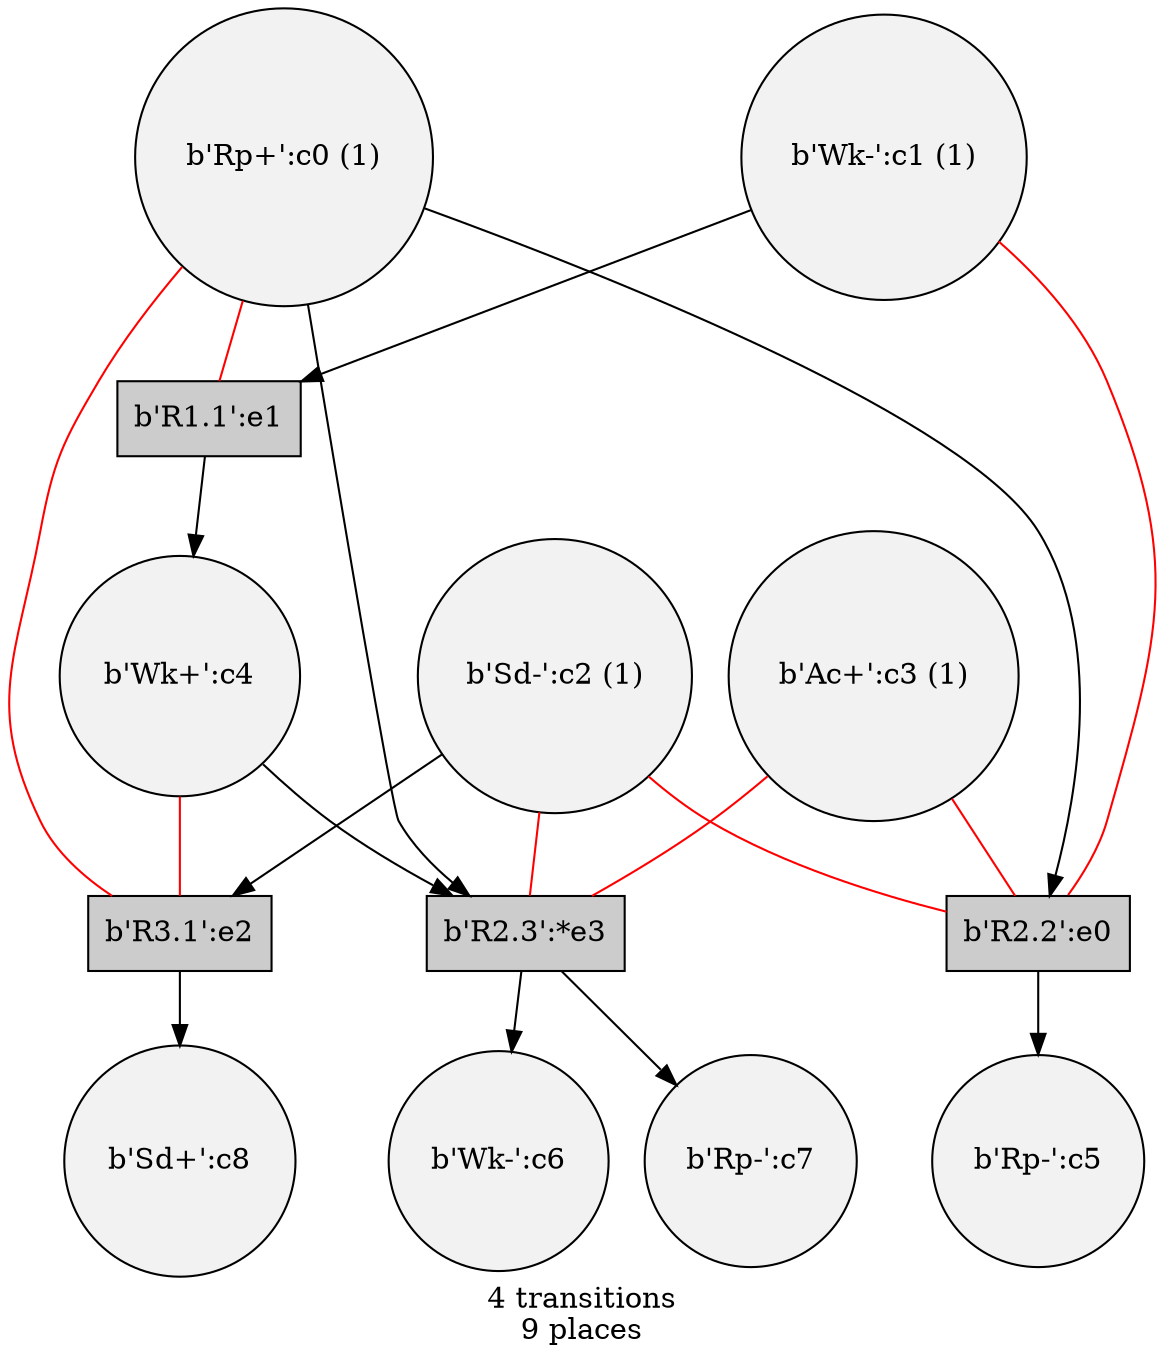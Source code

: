digraph {
	/* transitions */
	node	[shape=box style=filled fillcolor=gray80];
	t139737577118352 [label="b'R2.2':e0"];
	t139737577119024 [label="b'R1.1':e1"];
	t139737577116528 [label="b'R3.1':e2"];
	t139737577116048 [label="b'R2.3':*e3"];

	/* places, flow and context relations */
	node	[shape=circle fillcolor=gray95];
	p139737577119552 [label="b'Rp+':c0 (1)"];
	p139737577119552 -> t139737577116048;
	p139737577119552 -> t139737577118352;
	p139737577119552 -> t139737577119024 [arrowhead=none color=red];
	p139737577119552 -> t139737577116528 [arrowhead=none color=red];

	p139737577119072 [label="b'Wk-':c1 (1)"];
	p139737577119072 -> t139737577119024;
	p139737577119072 -> t139737577118352 [arrowhead=none color=red];

	p139737966653936 [label="b'Sd-':c2 (1)"];
	p139737966653936 -> t139737577116528;
	p139737966653936 -> t139737577116048 [arrowhead=none color=red];
	p139737966653936 -> t139737577118352 [arrowhead=none color=red];

	p139737966656096 [label="b'Ac+':c3 (1)"];
	p139737966656096 -> t139737577116048 [arrowhead=none color=red];
	p139737966656096 -> t139737577118352 [arrowhead=none color=red];

	p139737966656288 [label="b'Wk+':c4"];
	t139737577119024 -> p139737966656288;
	p139737966656288 -> t139737577116048;
	p139737966656288 -> t139737577116528 [arrowhead=none color=red];

	p139737966654752 [label="b'Rp-':c5"];
	t139737577118352 -> p139737966654752;

	p139737966656384 [label="b'Wk-':c6"];
	t139737577116048 -> p139737966656384;

	p139737966654560 [label="b'Rp-':c7"];
	t139737577116048 -> p139737966654560;

	p139737966654032 [label="b'Sd+':c8"];
	t139737577116528 -> p139737966654032;

	graph [label="4 transitions\n9 places"];
}
